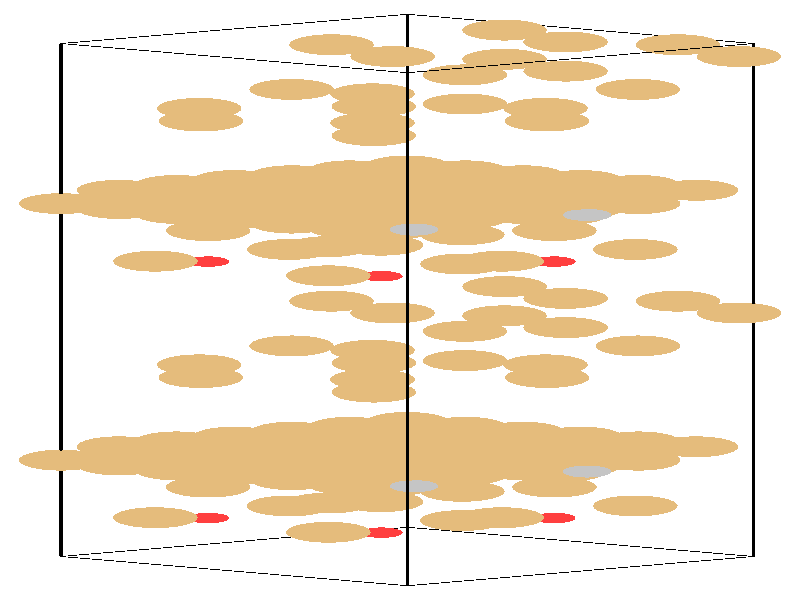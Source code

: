 #include "colors.inc"
#include "finish.inc"

global_settings {assumed_gamma 1 max_trace_level 6}
background {color White}
camera {orthographic
  right -25.02*x up 76.08*y
  direction 1.00*z
  location <0,0,50.00> look_at <0,0,0>}
light_source {<  2.00,   3.00,  40.00> color White
  area_light <0.70, 0, 0>, <0, 0.70, 0>, 3, 3
  adaptive 1 jitter}

#declare simple = finish {phong 0.7}
#declare pale = finish {ambient .5 diffuse .85 roughness .001 specular 0.200 }
#declare intermediate = finish {ambient 0.3 diffuse 0.6 specular 0.10 roughness 0.04 }
#declare vmd = finish {ambient .0 diffuse .65 phong 0.1 phong_size 40. specular 0.500 }
#declare jmol = finish {ambient .2 diffuse .6 specular 1 roughness .001 metallic}
#declare ase2 = finish {ambient 0.05 brilliance 3 diffuse 0.6 metallic specular 0.70 roughness 0.04 reflection 0.15}
#declare ase3 = finish {ambient .15 brilliance 2 diffuse .6 metallic specular 1. roughness .001 reflection .0}
#declare glass = finish {ambient .05 diffuse .3 specular 1. roughness .001}
#declare glass2 = finish {ambient .0 diffuse .3 specular 1. reflection .25 roughness .001}
#declare Rcell = 0.050;
#declare Rbond = 0.100;

#macro atom(LOC, R, COL, TRANS, FIN)
  sphere{LOC, R texture{pigment{color COL transmit TRANS} finish{FIN}}}
#end
#macro constrain(LOC, R, COL, TRANS FIN)
union{torus{R, Rcell rotate 45*z texture{pigment{color COL transmit TRANS} finish{FIN}}}
      torus{R, Rcell rotate -45*z texture{pigment{color COL transmit TRANS} finish{FIN}}}
      translate LOC}
#end

cylinder {<-10.60, -32.52, -33.83>, <  0.23, -36.23, -23.65>, Rcell pigment {Black}}
cylinder {<  0.23, -28.82, -44.00>, < 11.06, -32.52, -33.83>, Rcell pigment {Black}}
cylinder {<  0.23,  36.23, -20.33>, < 11.06,  32.52, -10.15>, Rcell pigment {Black}}
cylinder {<-10.60,  32.52, -10.15>, <  0.23,  28.82,   0.03>, Rcell pigment {Black}}
cylinder {<-10.60, -32.52, -33.83>, <  0.23, -28.82, -44.00>, Rcell pigment {Black}}
cylinder {<  0.23, -36.23, -23.65>, < 11.06, -32.52, -33.83>, Rcell pigment {Black}}
cylinder {<  0.23,  28.82,   0.03>, < 11.06,  32.52, -10.15>, Rcell pigment {Black}}
cylinder {<-10.60,  32.52, -10.15>, <  0.23,  36.23, -20.33>, Rcell pigment {Black}}
cylinder {<-10.60, -32.52, -33.83>, <-10.60,  32.52, -10.15>, Rcell pigment {Black}}
cylinder {<  0.23, -36.23, -23.65>, <  0.23,  28.82,   0.03>, Rcell pigment {Black}}
cylinder {< 11.06, -32.52, -33.83>, < 11.06,  32.52, -10.15>, Rcell pigment {Black}}
cylinder {<  0.23, -28.82, -44.00>, <  0.23,  36.23, -20.33>, Rcell pigment {Black}}
atom(<-10.60, -20.31, -29.38>, 1.32, rgb <0.78, 0.50, 0.20>, 0.0, ase3) // #0 
atom(< -8.79, -20.92, -27.68>, 1.32, rgb <0.78, 0.50, 0.20>, 0.0, ase3) // #1 
atom(< -6.99, -21.54, -25.99>, 1.32, rgb <0.78, 0.50, 0.20>, 0.0, ase3) // #2 
atom(< -8.79, -19.69, -31.08>, 1.32, rgb <0.78, 0.50, 0.20>, 0.0, ase3) // #3 
atom(< -6.99, -20.31, -29.38>, 1.32, rgb <0.78, 0.50, 0.20>, 0.0, ase3) // #4 
atom(< -5.18, -20.92, -27.68>, 1.32, rgb <0.78, 0.50, 0.20>, 0.0, ase3) // #5 
atom(< -6.99, -19.07, -32.77>, 1.32, rgb <0.78, 0.50, 0.20>, 0.0, ase3) // #6 
atom(< -5.18, -19.69, -31.08>, 1.32, rgb <0.78, 0.50, 0.20>, 0.0, ase3) // #7 
atom(< -3.38, -20.31, -29.38>, 1.32, rgb <0.78, 0.50, 0.20>, 0.0, ase3) // #8 
atom(< -8.79, -18.61, -28.76>, 1.32, rgb <0.78, 0.50, 0.20>, 0.0, ase3) // #9 
atom(< -6.99, -19.23, -27.07>, 1.32, rgb <0.78, 0.50, 0.20>, 0.0, ase3) // #10 
atom(< -5.18, -19.85, -25.37>, 1.32, rgb <0.78, 0.50, 0.20>, 0.0, ase3) // #11 
atom(< -6.99, -17.99, -30.46>, 1.32, rgb <0.78, 0.50, 0.20>, 0.0, ase3) // #12 
atom(< -5.18, -18.61, -28.76>, 1.32, rgb <0.78, 0.50, 0.20>, 0.0, ase3) // #13 
atom(< -3.38, -19.23, -27.07>, 1.32, rgb <0.78, 0.50, 0.20>, 0.0, ase3) // #14 
atom(< -5.18, -17.38, -32.15>, 1.32, rgb <0.78, 0.50, 0.20>, 0.0, ase3) // #15 
atom(< -3.38, -17.99, -30.46>, 1.32, rgb <0.78, 0.50, 0.20>, 0.0, ase3) // #16 
atom(< -1.57, -18.61, -28.76>, 1.32, rgb <0.78, 0.50, 0.20>, 0.0, ase3) // #17 
atom(<  4.83,   8.80, -23.59>, 1.32, rgb <0.78, 0.50, 0.20>, 0.0, ase3) // #18 
atom(<  7.44,  -5.82, -20.74>, 1.32, rgb <0.78, 0.50, 0.20>, 0.0, ase3) // #19 
atom(< -6.23,  -9.83, -24.90>, 1.32, rgb <0.78, 0.50, 0.20>, 0.0, ase3) // #20 
atom(< -2.14,  -0.15, -22.18>, 1.32, rgb <0.78, 0.50, 0.20>, 0.0, ase3) // #21 
atom(<  1.95,   4.56, -14.16>, 1.32, rgb <0.78, 0.50, 0.20>, 0.0, ase3) // #22 
atom(<  5.17,  10.84, -21.74>, 1.32, rgb <0.78, 0.50, 0.20>, 0.0, ase3) // #23 
atom(<  4.55,  -8.22, -25.63>, 1.32, rgb <0.78, 0.50, 0.20>, 0.0, ase3) // #24 
atom(< -0.23,  -1.65, -22.51>, 1.32, rgb <0.78, 0.50, 0.20>, 0.0, ase3) // #25 
atom(< -2.24,   3.07, -12.89>, 1.32, rgb <0.78, 0.50, 0.20>, 0.0, ase3) // #26 
atom(<  4.83,   4.87, -22.31>, 0.66, rgb <1.00, 0.05, 0.05>, 0.0, ase3) // #27 
atom(<  0.44, -19.89, -30.14>, 0.76, rgb <0.56, 0.56, 0.56>, 0.0, ase3) // #28 
atom(<-10.60,  12.22, -17.54>, 1.32, rgb <0.78, 0.50, 0.20>, 0.0, ase3) // #29 
atom(< -8.79,  11.60, -15.85>, 1.32, rgb <0.78, 0.50, 0.20>, 0.0, ase3) // #30 
atom(< -6.99,  10.98, -14.15>, 1.32, rgb <0.78, 0.50, 0.20>, 0.0, ase3) // #31 
atom(< -8.79,  12.83, -19.24>, 1.32, rgb <0.78, 0.50, 0.20>, 0.0, ase3) // #32 
atom(< -6.99,  12.22, -17.54>, 1.32, rgb <0.78, 0.50, 0.20>, 0.0, ase3) // #33 
atom(< -5.18,  11.60, -15.85>, 1.32, rgb <0.78, 0.50, 0.20>, 0.0, ase3) // #34 
atom(< -6.99,  13.45, -20.93>, 1.32, rgb <0.78, 0.50, 0.20>, 0.0, ase3) // #35 
atom(< -5.18,  12.83, -19.24>, 1.32, rgb <0.78, 0.50, 0.20>, 0.0, ase3) // #36 
atom(< -3.38,  12.22, -17.54>, 1.32, rgb <0.78, 0.50, 0.20>, 0.0, ase3) // #37 
atom(< -8.79,  13.91, -16.92>, 1.32, rgb <0.78, 0.50, 0.20>, 0.0, ase3) // #38 
atom(< -6.99,  13.29, -15.23>, 1.32, rgb <0.78, 0.50, 0.20>, 0.0, ase3) // #39 
atom(< -5.18,  12.68, -13.53>, 1.32, rgb <0.78, 0.50, 0.20>, 0.0, ase3) // #40 
atom(< -6.99,  14.53, -18.62>, 1.32, rgb <0.78, 0.50, 0.20>, 0.0, ase3) // #41 
atom(< -5.18,  13.91, -16.92>, 1.32, rgb <0.78, 0.50, 0.20>, 0.0, ase3) // #42 
atom(< -3.38,  13.29, -15.23>, 1.32, rgb <0.78, 0.50, 0.20>, 0.0, ase3) // #43 
atom(< -5.18,  15.15, -20.32>, 1.32, rgb <0.78, 0.50, 0.20>, 0.0, ase3) // #44 
atom(< -3.38,  14.53, -18.62>, 1.32, rgb <0.78, 0.50, 0.20>, 0.0, ase3) // #45 
atom(< -1.57,  13.91, -16.92>, 1.32, rgb <0.78, 0.50, 0.20>, 0.0, ase3) // #46 
atom(<  4.83, -23.72, -35.43>, 1.32, rgb <0.78, 0.50, 0.20>, 0.0, ase3) // #47 
atom(<  7.44,  26.70,  -8.91>, 1.32, rgb <0.78, 0.50, 0.20>, 0.0, ase3) // #48 
atom(< -6.23,  22.70, -13.06>, 1.32, rgb <0.78, 0.50, 0.20>, 0.0, ase3) // #49 
atom(< -2.14,  32.37, -10.34>, 1.32, rgb <0.78, 0.50, 0.20>, 0.0, ase3) // #50 
atom(<  1.95, -27.96, -26.00>, 1.32, rgb <0.78, 0.50, 0.20>, 0.0, ase3) // #51 
atom(<  5.17, -21.69, -33.58>, 1.32, rgb <0.78, 0.50, 0.20>, 0.0, ase3) // #52 
atom(<  4.55,  24.30, -13.80>, 1.32, rgb <0.78, 0.50, 0.20>, 0.0, ase3) // #53 
atom(< -0.23,  30.87, -10.67>, 1.32, rgb <0.78, 0.50, 0.20>, 0.0, ase3) // #54 
atom(< -2.24, -29.45, -24.73>, 1.32, rgb <0.78, 0.50, 0.20>, 0.0, ase3) // #55 
atom(<  4.83, -27.65, -34.15>, 0.66, rgb <1.00, 0.05, 0.05>, 0.0, ase3) // #56 
atom(<  0.44,  12.63, -18.31>, 0.76, rgb <0.56, 0.56, 0.56>, 0.0, ase3) // #57 
atom(< -5.18, -18.45, -34.47>, 1.32, rgb <0.78, 0.50, 0.20>, 0.0, ase3) // #58 
atom(< -3.38, -19.07, -32.77>, 1.32, rgb <0.78, 0.50, 0.20>, 0.0, ase3) // #59 
atom(< -1.57, -19.69, -31.08>, 1.32, rgb <0.78, 0.50, 0.20>, 0.0, ase3) // #60 
atom(< -3.38, -17.84, -36.16>, 1.32, rgb <0.78, 0.50, 0.20>, 0.0, ase3) // #61 
atom(< -1.57, -18.45, -34.47>, 1.32, rgb <0.78, 0.50, 0.20>, 0.0, ase3) // #62 
atom(<  0.23, -19.07, -32.77>, 1.32, rgb <0.78, 0.50, 0.20>, 0.0, ase3) // #63 
atom(< -1.57, -17.22, -37.86>, 1.32, rgb <0.78, 0.50, 0.20>, 0.0, ase3) // #64 
atom(<  0.23, -17.84, -36.16>, 1.32, rgb <0.78, 0.50, 0.20>, 0.0, ase3) // #65 
atom(<  2.04, -18.45, -34.47>, 1.32, rgb <0.78, 0.50, 0.20>, 0.0, ase3) // #66 
atom(< -3.38, -16.76, -33.85>, 1.32, rgb <0.78, 0.50, 0.20>, 0.0, ase3) // #67 
atom(< -1.57, -17.38, -32.15>, 1.32, rgb <0.78, 0.50, 0.20>, 0.0, ase3) // #68 
atom(<  0.23, -17.99, -30.46>, 1.32, rgb <0.78, 0.50, 0.20>, 0.0, ase3) // #69 
atom(< -1.57, -16.14, -35.55>, 1.32, rgb <0.78, 0.50, 0.20>, 0.0, ase3) // #70 
atom(<  0.23, -16.76, -33.85>, 1.32, rgb <0.78, 0.50, 0.20>, 0.0, ase3) // #71 
atom(<  2.04, -17.38, -32.15>, 1.32, rgb <0.78, 0.50, 0.20>, 0.0, ase3) // #72 
atom(<  0.23, -15.52, -37.24>, 1.32, rgb <0.78, 0.50, 0.20>, 0.0, ase3) // #73 
atom(<  2.04, -16.14, -35.55>, 1.32, rgb <0.78, 0.50, 0.20>, 0.0, ase3) // #74 
atom(<  3.84, -16.76, -33.85>, 1.32, rgb <0.78, 0.50, 0.20>, 0.0, ase3) // #75 
atom(< -0.59,   6.95, -18.51>, 1.32, rgb <0.78, 0.50, 0.20>, 0.0, ase3) // #76 
atom(<  2.03,  -7.68, -15.66>, 1.32, rgb <0.78, 0.50, 0.20>, 0.0, ase3) // #77 
atom(< -0.82,  -7.98, -29.98>, 1.32, rgb <0.78, 0.50, 0.20>, 0.0, ase3) // #78 
atom(<  3.27,   1.70, -27.27>, 1.32, rgb <0.78, 0.50, 0.20>, 0.0, ase3) // #79 
atom(<  7.36,   6.41, -19.25>, 1.32, rgb <0.78, 0.50, 0.20>, 0.0, ase3) // #80 
atom(< -0.24,   8.98, -16.65>, 1.32, rgb <0.78, 0.50, 0.20>, 0.0, ase3) // #81 
atom(< -0.86, -10.08, -20.54>, 1.32, rgb <0.78, 0.50, 0.20>, 0.0, ase3) // #82 
atom(<  5.18,   0.20, -27.60>, 1.32, rgb <0.78, 0.50, 0.20>, 0.0, ase3) // #83 
atom(<  3.18,   4.92, -17.98>, 1.32, rgb <0.78, 0.50, 0.20>, 0.0, ase3) // #84 
atom(< -0.58,   3.02, -17.22>, 0.66, rgb <1.00, 0.05, 0.05>, 0.0, ase3) // #85 
atom(< -4.98, -21.75, -25.06>, 0.76, rgb <0.56, 0.56, 0.56>, 0.0, ase3) // #86 
atom(< -5.18,  14.07, -22.63>, 1.32, rgb <0.78, 0.50, 0.20>, 0.0, ase3) // #87 
atom(< -3.38,  13.45, -20.93>, 1.32, rgb <0.78, 0.50, 0.20>, 0.0, ase3) // #88 
atom(< -1.57,  12.83, -19.24>, 1.32, rgb <0.78, 0.50, 0.20>, 0.0, ase3) // #89 
atom(< -3.38,  14.69, -24.33>, 1.32, rgb <0.78, 0.50, 0.20>, 0.0, ase3) // #90 
atom(< -1.57,  14.07, -22.63>, 1.32, rgb <0.78, 0.50, 0.20>, 0.0, ase3) // #91 
atom(<  0.23,  13.45, -20.93>, 1.32, rgb <0.78, 0.50, 0.20>, 0.0, ase3) // #92 
atom(< -1.57,  15.30, -26.02>, 1.32, rgb <0.78, 0.50, 0.20>, 0.0, ase3) // #93 
atom(<  0.23,  14.69, -24.33>, 1.32, rgb <0.78, 0.50, 0.20>, 0.0, ase3) // #94 
atom(<  2.04,  14.07, -22.63>, 1.32, rgb <0.78, 0.50, 0.20>, 0.0, ase3) // #95 
atom(< -3.38,  15.76, -22.01>, 1.32, rgb <0.78, 0.50, 0.20>, 0.0, ase3) // #96 
atom(< -1.57,  15.15, -20.32>, 1.32, rgb <0.78, 0.50, 0.20>, 0.0, ase3) // #97 
atom(<  0.23,  14.53, -18.62>, 1.32, rgb <0.78, 0.50, 0.20>, 0.0, ase3) // #98 
atom(< -1.57,  16.38, -23.71>, 1.32, rgb <0.78, 0.50, 0.20>, 0.0, ase3) // #99 
atom(<  0.23,  15.76, -22.01>, 1.32, rgb <0.78, 0.50, 0.20>, 0.0, ase3) // #100 
atom(<  2.04,  15.15, -20.32>, 1.32, rgb <0.78, 0.50, 0.20>, 0.0, ase3) // #101 
atom(<  0.23,  17.00, -25.41>, 1.32, rgb <0.78, 0.50, 0.20>, 0.0, ase3) // #102 
atom(<  2.04,  16.38, -23.71>, 1.32, rgb <0.78, 0.50, 0.20>, 0.0, ase3) // #103 
atom(<  3.84,  15.76, -22.01>, 1.32, rgb <0.78, 0.50, 0.20>, 0.0, ase3) // #104 
atom(< -0.59, -25.57, -30.34>, 1.32, rgb <0.78, 0.50, 0.20>, 0.0, ase3) // #105 
atom(<  2.03,  24.85,  -3.82>, 1.32, rgb <0.78, 0.50, 0.20>, 0.0, ase3) // #106 
atom(< -0.82,  24.55, -18.15>, 1.32, rgb <0.78, 0.50, 0.20>, 0.0, ase3) // #107 
atom(<  3.27,  34.22, -15.43>, 1.32, rgb <0.78, 0.50, 0.20>, 0.0, ase3) // #108 
atom(<  7.36, -26.11, -31.08>, 1.32, rgb <0.78, 0.50, 0.20>, 0.0, ase3) // #109 
atom(< -0.24, -23.54, -28.49>, 1.32, rgb <0.78, 0.50, 0.20>, 0.0, ase3) // #110 
atom(< -0.86,  22.45,  -8.71>, 1.32, rgb <0.78, 0.50, 0.20>, 0.0, ase3) // #111 
atom(<  5.18,  32.72, -15.76>, 1.32, rgb <0.78, 0.50, 0.20>, 0.0, ase3) // #112 
atom(<  3.18, -27.60, -29.82>, 1.32, rgb <0.78, 0.50, 0.20>, 0.0, ase3) // #113 
atom(< -0.58, -29.50, -29.06>, 0.66, rgb <1.00, 0.05, 0.05>, 0.0, ase3) // #114 
atom(< -4.98,  10.78, -13.22>, 0.76, rgb <0.56, 0.56, 0.56>, 0.0, ase3) // #115 
atom(< -5.18, -22.16, -24.29>, 1.32, rgb <0.78, 0.50, 0.20>, 0.0, ase3) // #116 
atom(< -3.38, -22.78, -22.59>, 1.32, rgb <0.78, 0.50, 0.20>, 0.0, ase3) // #117 
atom(< -1.57, -23.39, -20.90>, 1.32, rgb <0.78, 0.50, 0.20>, 0.0, ase3) // #118 
atom(< -3.38, -21.54, -25.99>, 1.32, rgb <0.78, 0.50, 0.20>, 0.0, ase3) // #119 
atom(< -1.57, -22.16, -24.29>, 1.32, rgb <0.78, 0.50, 0.20>, 0.0, ase3) // #120 
atom(<  0.23, -22.78, -22.59>, 1.32, rgb <0.78, 0.50, 0.20>, 0.0, ase3) // #121 
atom(< -1.57, -20.92, -27.68>, 1.32, rgb <0.78, 0.50, 0.20>, 0.0, ase3) // #122 
atom(<  0.23, -21.54, -25.99>, 1.32, rgb <0.78, 0.50, 0.20>, 0.0, ase3) // #123 
atom(<  2.04, -22.16, -24.29>, 1.32, rgb <0.78, 0.50, 0.20>, 0.0, ase3) // #124 
atom(< -3.38, -20.46, -23.67>, 1.32, rgb <0.78, 0.50, 0.20>, 0.0, ase3) // #125 
atom(< -1.57, -21.08, -21.98>, 1.32, rgb <0.78, 0.50, 0.20>, 0.0, ase3) // #126 
atom(<  0.23, -21.70, -20.28>, 1.32, rgb <0.78, 0.50, 0.20>, 0.0, ase3) // #127 
atom(< -1.57, -19.85, -25.37>, 1.32, rgb <0.78, 0.50, 0.20>, 0.0, ase3) // #128 
atom(<  0.23, -20.46, -23.67>, 1.32, rgb <0.78, 0.50, 0.20>, 0.0, ase3) // #129 
atom(<  2.04, -21.08, -21.98>, 1.32, rgb <0.78, 0.50, 0.20>, 0.0, ase3) // #130 
atom(<  0.23, -19.23, -27.07>, 1.32, rgb <0.78, 0.50, 0.20>, 0.0, ase3) // #131 
atom(<  2.04, -19.85, -25.37>, 1.32, rgb <0.78, 0.50, 0.20>, 0.0, ase3) // #132 
atom(<  3.84, -20.46, -23.67>, 1.32, rgb <0.78, 0.50, 0.20>, 0.0, ase3) // #133 
atom(< -0.59,  10.65, -28.68>, 1.32, rgb <0.78, 0.50, 0.20>, 0.0, ase3) // #134 
atom(<  2.03,  -3.97, -25.83>, 1.32, rgb <0.78, 0.50, 0.20>, 0.0, ase3) // #135 
atom(< -0.82, -11.68, -19.81>, 1.32, rgb <0.78, 0.50, 0.20>, 0.0, ase3) // #136 
atom(<  3.27,  -2.00, -17.09>, 1.32, rgb <0.78, 0.50, 0.20>, 0.0, ase3) // #137 
atom(< -3.47,   6.41, -19.25>, 1.32, rgb <0.78, 0.50, 0.20>, 0.0, ase3) // #138 
atom(< -0.24,  12.69, -26.83>, 1.32, rgb <0.78, 0.50, 0.20>, 0.0, ase3) // #139 
atom(< -0.86,  -6.37, -30.72>, 1.32, rgb <0.78, 0.50, 0.20>, 0.0, ase3) // #140 
atom(<  5.18,  -3.50, -17.42>, 1.32, rgb <0.78, 0.50, 0.20>, 0.0, ase3) // #141 
atom(< -7.65,   4.92, -17.98>, 1.32, rgb <0.78, 0.50, 0.20>, 0.0, ase3) // #142 
atom(< -0.58,   6.73, -27.40>, 0.66, rgb <1.00, 0.05, 0.05>, 0.0, ase3) // #143 
atom(<  5.85, -21.75, -25.06>, 0.76, rgb <0.56, 0.56, 0.56>, 0.0, ase3) // #144 
atom(< -5.18,  10.36, -12.45>, 1.32, rgb <0.78, 0.50, 0.20>, 0.0, ase3) // #145 
atom(< -3.38,   9.75, -10.76>, 1.32, rgb <0.78, 0.50, 0.20>, 0.0, ase3) // #146 
atom(< -1.57,   9.13,  -9.06>, 1.32, rgb <0.78, 0.50, 0.20>, 0.0, ase3) // #147 
atom(< -3.38,  10.98, -14.15>, 1.32, rgb <0.78, 0.50, 0.20>, 0.0, ase3) // #148 
atom(< -1.57,  10.36, -12.45>, 1.32, rgb <0.78, 0.50, 0.20>, 0.0, ase3) // #149 
atom(<  0.23,   9.75, -10.76>, 1.32, rgb <0.78, 0.50, 0.20>, 0.0, ase3) // #150 
atom(< -1.57,  11.60, -15.85>, 1.32, rgb <0.78, 0.50, 0.20>, 0.0, ase3) // #151 
atom(<  0.23,  10.98, -14.15>, 1.32, rgb <0.78, 0.50, 0.20>, 0.0, ase3) // #152 
atom(<  2.04,  10.36, -12.45>, 1.32, rgb <0.78, 0.50, 0.20>, 0.0, ase3) // #153 
atom(< -3.38,  12.06, -11.84>, 1.32, rgb <0.78, 0.50, 0.20>, 0.0, ase3) // #154 
atom(< -1.57,  11.44, -10.14>, 1.32, rgb <0.78, 0.50, 0.20>, 0.0, ase3) // #155 
atom(<  0.23,  10.83,  -8.44>, 1.32, rgb <0.78, 0.50, 0.20>, 0.0, ase3) // #156 
atom(< -1.57,  12.68, -13.53>, 1.32, rgb <0.78, 0.50, 0.20>, 0.0, ase3) // #157 
atom(<  0.23,  12.06, -11.84>, 1.32, rgb <0.78, 0.50, 0.20>, 0.0, ase3) // #158 
atom(<  2.04,  11.44, -10.14>, 1.32, rgb <0.78, 0.50, 0.20>, 0.0, ase3) // #159 
atom(<  0.23,  13.29, -15.23>, 1.32, rgb <0.78, 0.50, 0.20>, 0.0, ase3) // #160 
atom(<  2.04,  12.68, -13.53>, 1.32, rgb <0.78, 0.50, 0.20>, 0.0, ase3) // #161 
atom(<  3.84,  12.06, -11.84>, 1.32, rgb <0.78, 0.50, 0.20>, 0.0, ase3) // #162 
atom(< -0.59, -21.87, -40.52>, 1.32, rgb <0.78, 0.50, 0.20>, 0.0, ase3) // #163 
atom(<  2.03,  28.55, -14.00>, 1.32, rgb <0.78, 0.50, 0.20>, 0.0, ase3) // #164 
atom(< -0.82,  20.84,  -7.97>, 1.32, rgb <0.78, 0.50, 0.20>, 0.0, ase3) // #165 
atom(<  3.27,  30.52,  -5.25>, 1.32, rgb <0.78, 0.50, 0.20>, 0.0, ase3) // #166 
atom(< -3.47, -26.11, -31.08>, 1.32, rgb <0.78, 0.50, 0.20>, 0.0, ase3) // #167 
atom(< -0.24, -19.83, -38.67>, 1.32, rgb <0.78, 0.50, 0.20>, 0.0, ase3) // #168 
atom(< -0.86,  26.15, -18.88>, 1.32, rgb <0.78, 0.50, 0.20>, 0.0, ase3) // #169 
atom(<  5.18,  29.02,  -5.58>, 1.32, rgb <0.78, 0.50, 0.20>, 0.0, ase3) // #170 
atom(< -7.65, -27.60, -29.82>, 1.32, rgb <0.78, 0.50, 0.20>, 0.0, ase3) // #171 
atom(< -0.58, -25.80, -39.23>, 0.66, rgb <1.00, 0.05, 0.05>, 0.0, ase3) // #172 
atom(<  5.85,  10.78, -13.22>, 0.76, rgb <0.56, 0.56, 0.56>, 0.0, ase3) // #173 
atom(<  0.23, -20.31, -29.38>, 1.32, rgb <0.78, 0.50, 0.20>, 0.0, ase3) // #174 
atom(<  2.04, -20.92, -27.68>, 1.32, rgb <0.78, 0.50, 0.20>, 0.0, ase3) // #175 
atom(<  3.84, -21.54, -25.99>, 1.32, rgb <0.78, 0.50, 0.20>, 0.0, ase3) // #176 
atom(<  2.04, -19.69, -31.08>, 1.32, rgb <0.78, 0.50, 0.20>, 0.0, ase3) // #177 
atom(<  3.84, -20.31, -29.38>, 1.32, rgb <0.78, 0.50, 0.20>, 0.0, ase3) // #178 
atom(<  5.65, -20.92, -27.68>, 1.32, rgb <0.78, 0.50, 0.20>, 0.0, ase3) // #179 
atom(<  3.84, -19.07, -32.77>, 1.32, rgb <0.78, 0.50, 0.20>, 0.0, ase3) // #180 
atom(<  5.65, -19.69, -31.08>, 1.32, rgb <0.78, 0.50, 0.20>, 0.0, ase3) // #181 
atom(<  7.45, -20.31, -29.38>, 1.32, rgb <0.78, 0.50, 0.20>, 0.0, ase3) // #182 
atom(<  2.04, -18.61, -28.76>, 1.32, rgb <0.78, 0.50, 0.20>, 0.0, ase3) // #183 
atom(<  3.84, -19.23, -27.07>, 1.32, rgb <0.78, 0.50, 0.20>, 0.0, ase3) // #184 
atom(<  5.65, -19.85, -25.37>, 1.32, rgb <0.78, 0.50, 0.20>, 0.0, ase3) // #185 
atom(<  3.84, -17.99, -30.46>, 1.32, rgb <0.78, 0.50, 0.20>, 0.0, ase3) // #186 
atom(<  5.65, -18.61, -28.76>, 1.32, rgb <0.78, 0.50, 0.20>, 0.0, ase3) // #187 
atom(<  7.45, -19.23, -27.07>, 1.32, rgb <0.78, 0.50, 0.20>, 0.0, ase3) // #188 
atom(<  5.65, -17.38, -32.15>, 1.32, rgb <0.78, 0.50, 0.20>, 0.0, ase3) // #189 
atom(<  7.45, -17.99, -30.46>, 1.32, rgb <0.78, 0.50, 0.20>, 0.0, ase3) // #190 
atom(<  9.26, -18.61, -28.76>, 1.32, rgb <0.78, 0.50, 0.20>, 0.0, ase3) // #191 
atom(< -6.00,   8.80, -23.59>, 1.32, rgb <0.78, 0.50, 0.20>, 0.0, ase3) // #192 
atom(< -3.39,  -5.82, -20.74>, 1.32, rgb <0.78, 0.50, 0.20>, 0.0, ase3) // #193 
atom(<  4.60,  -9.83, -24.90>, 1.32, rgb <0.78, 0.50, 0.20>, 0.0, ase3) // #194 
atom(<  8.69,  -0.15, -22.18>, 1.32, rgb <0.78, 0.50, 0.20>, 0.0, ase3) // #195 
atom(<  1.95,   8.27, -24.33>, 1.32, rgb <0.78, 0.50, 0.20>, 0.0, ase3) // #196 
atom(< -5.66,  10.84, -21.74>, 1.32, rgb <0.78, 0.50, 0.20>, 0.0, ase3) // #197 
atom(< -6.28,  -8.22, -25.63>, 1.32, rgb <0.78, 0.50, 0.20>, 0.0, ase3) // #198 
atom(< 10.60,  -1.65, -22.51>, 1.32, rgb <0.78, 0.50, 0.20>, 0.0, ase3) // #199 
atom(< -2.24,   6.77, -23.07>, 1.32, rgb <0.78, 0.50, 0.20>, 0.0, ase3) // #200 
atom(< -6.00,   4.87, -22.31>, 0.66, rgb <1.00, 0.05, 0.05>, 0.0, ase3) // #201 
atom(<  0.44, -23.60, -19.97>, 0.76, rgb <0.56, 0.56, 0.56>, 0.0, ase3) // #202 
atom(<  0.23,  12.22, -17.54>, 1.32, rgb <0.78, 0.50, 0.20>, 0.0, ase3) // #203 
atom(<  2.04,  11.60, -15.85>, 1.32, rgb <0.78, 0.50, 0.20>, 0.0, ase3) // #204 
atom(<  3.84,  10.98, -14.15>, 1.32, rgb <0.78, 0.50, 0.20>, 0.0, ase3) // #205 
atom(<  2.04,  12.83, -19.24>, 1.32, rgb <0.78, 0.50, 0.20>, 0.0, ase3) // #206 
atom(<  3.84,  12.22, -17.54>, 1.32, rgb <0.78, 0.50, 0.20>, 0.0, ase3) // #207 
atom(<  5.65,  11.60, -15.85>, 1.32, rgb <0.78, 0.50, 0.20>, 0.0, ase3) // #208 
atom(<  3.84,  13.45, -20.93>, 1.32, rgb <0.78, 0.50, 0.20>, 0.0, ase3) // #209 
atom(<  5.65,  12.83, -19.24>, 1.32, rgb <0.78, 0.50, 0.20>, 0.0, ase3) // #210 
atom(<  7.45,  12.22, -17.54>, 1.32, rgb <0.78, 0.50, 0.20>, 0.0, ase3) // #211 
atom(<  2.04,  13.91, -16.92>, 1.32, rgb <0.78, 0.50, 0.20>, 0.0, ase3) // #212 
atom(<  3.84,  13.29, -15.23>, 1.32, rgb <0.78, 0.50, 0.20>, 0.0, ase3) // #213 
atom(<  5.65,  12.68, -13.53>, 1.32, rgb <0.78, 0.50, 0.20>, 0.0, ase3) // #214 
atom(<  3.84,  14.53, -18.62>, 1.32, rgb <0.78, 0.50, 0.20>, 0.0, ase3) // #215 
atom(<  5.65,  13.91, -16.92>, 1.32, rgb <0.78, 0.50, 0.20>, 0.0, ase3) // #216 
atom(<  7.45,  13.29, -15.23>, 1.32, rgb <0.78, 0.50, 0.20>, 0.0, ase3) // #217 
atom(<  5.65,  15.15, -20.32>, 1.32, rgb <0.78, 0.50, 0.20>, 0.0, ase3) // #218 
atom(<  7.45,  14.53, -18.62>, 1.32, rgb <0.78, 0.50, 0.20>, 0.0, ase3) // #219 
atom(<  9.26,  13.91, -16.92>, 1.32, rgb <0.78, 0.50, 0.20>, 0.0, ase3) // #220 
atom(< -6.00, -23.72, -35.43>, 1.32, rgb <0.78, 0.50, 0.20>, 0.0, ase3) // #221 
atom(< -3.39,  26.70,  -8.91>, 1.32, rgb <0.78, 0.50, 0.20>, 0.0, ase3) // #222 
atom(<  4.60,  22.70, -13.06>, 1.32, rgb <0.78, 0.50, 0.20>, 0.0, ase3) // #223 
atom(<  8.69,  32.37, -10.34>, 1.32, rgb <0.78, 0.50, 0.20>, 0.0, ase3) // #224 
atom(<  1.95, -24.26, -36.17>, 1.32, rgb <0.78, 0.50, 0.20>, 0.0, ase3) // #225 
atom(< -5.66, -21.69, -33.58>, 1.32, rgb <0.78, 0.50, 0.20>, 0.0, ase3) // #226 
atom(< -6.28,  24.30, -13.80>, 1.32, rgb <0.78, 0.50, 0.20>, 0.0, ase3) // #227 
atom(< 10.60,  30.87, -10.67>, 1.32, rgb <0.78, 0.50, 0.20>, 0.0, ase3) // #228 
atom(< -2.24, -25.75, -34.90>, 1.32, rgb <0.78, 0.50, 0.20>, 0.0, ase3) // #229 
atom(< -6.00, -27.65, -34.15>, 0.66, rgb <1.00, 0.05, 0.05>, 0.0, ase3) // #230 
atom(<  0.44,   8.93,  -8.13>, 0.76, rgb <0.56, 0.56, 0.56>, 0.0, ase3) // #231 
